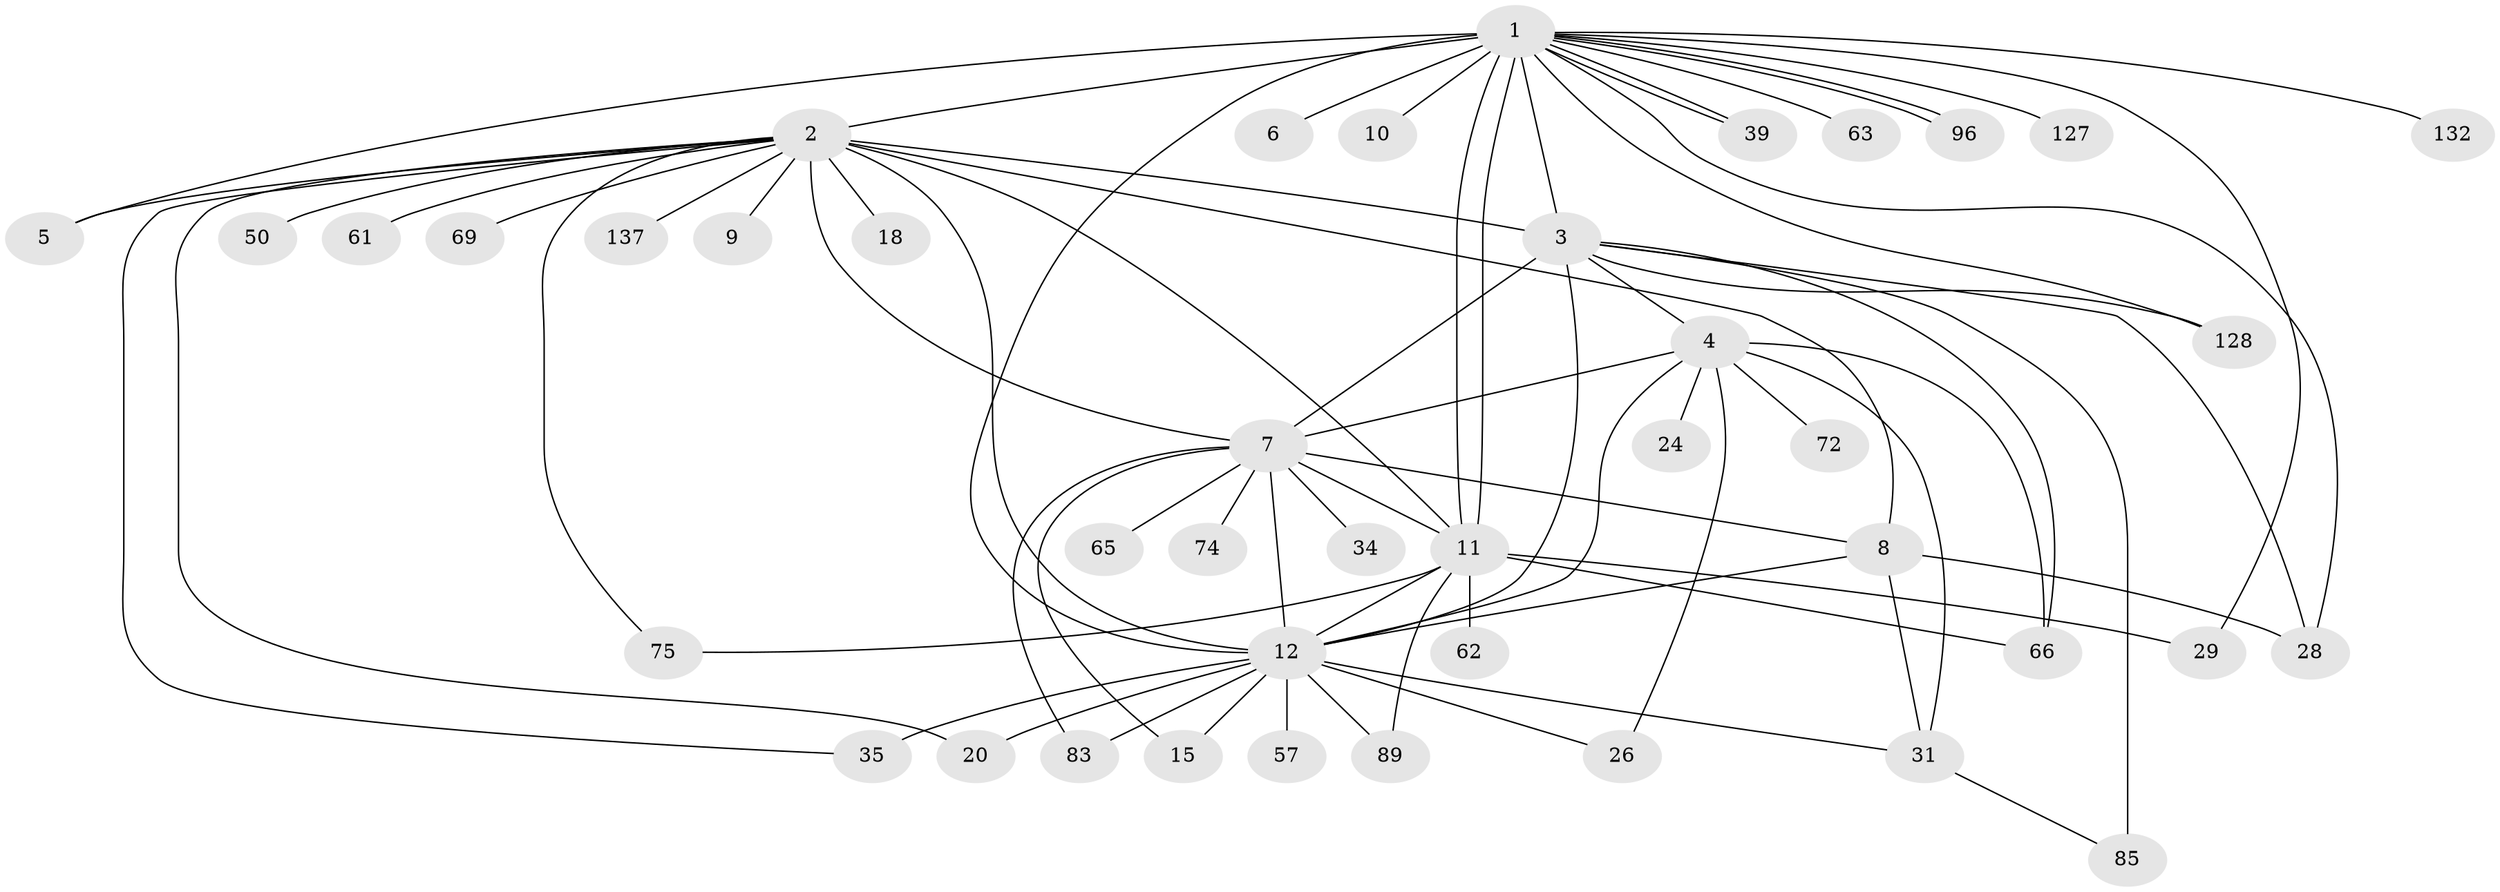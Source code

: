 // original degree distribution, {24: 0.007142857142857143, 19: 0.007142857142857143, 10: 0.007142857142857143, 3: 0.11428571428571428, 2: 0.24285714285714285, 17: 0.007142857142857143, 5: 0.03571428571428571, 8: 0.014285714285714285, 15: 0.007142857142857143, 6: 0.02857142857142857, 13: 0.007142857142857143, 4: 0.05714285714285714, 1: 0.45714285714285713, 7: 0.007142857142857143}
// Generated by graph-tools (version 1.1) at 2025/18/03/04/25 18:18:14]
// undirected, 42 vertices, 73 edges
graph export_dot {
graph [start="1"]
  node [color=gray90,style=filled];
  1;
  2;
  3 [super="+25"];
  4 [super="+13"];
  5 [super="+119"];
  6 [super="+122"];
  7 [super="+123+60+52+49+33+38"];
  8 [super="+73+100+54"];
  9 [super="+105"];
  10 [super="+30"];
  11 [super="+22+40+64+19+55"];
  12 [super="+17+21+111+125+107+114+94+91+68+16+14+76+32"];
  15;
  18;
  20 [super="+86+48"];
  24;
  26 [super="+84+59"];
  28 [super="+134"];
  29 [super="+37"];
  31 [super="+56"];
  34;
  35 [super="+43"];
  39 [super="+136"];
  50;
  57;
  61;
  62 [super="+110"];
  63;
  65;
  66;
  69;
  72;
  74;
  75;
  83 [super="+106"];
  85 [super="+113+118+133+139"];
  89;
  96 [super="+117"];
  127;
  128;
  132;
  137;
  1 -- 2;
  1 -- 3;
  1 -- 5;
  1 -- 6;
  1 -- 10;
  1 -- 11 [weight=3];
  1 -- 11;
  1 -- 12 [weight=3];
  1 -- 28;
  1 -- 29;
  1 -- 39;
  1 -- 39;
  1 -- 63;
  1 -- 96;
  1 -- 96;
  1 -- 127;
  1 -- 128;
  1 -- 132;
  2 -- 3;
  2 -- 7;
  2 -- 9;
  2 -- 18;
  2 -- 20;
  2 -- 35;
  2 -- 50;
  2 -- 61;
  2 -- 69;
  2 -- 75;
  2 -- 137;
  2 -- 11 [weight=2];
  2 -- 12 [weight=3];
  2 -- 8;
  2 -- 5;
  3 -- 4;
  3 -- 66;
  3 -- 85 [weight=2];
  3 -- 128;
  3 -- 28;
  3 -- 12 [weight=2];
  3 -- 7;
  4 -- 7;
  4 -- 66;
  4 -- 72;
  4 -- 24;
  4 -- 26;
  4 -- 12;
  4 -- 31;
  7 -- 8;
  7 -- 15;
  7 -- 34;
  7 -- 11 [weight=4];
  7 -- 12 [weight=2];
  7 -- 65;
  7 -- 83;
  7 -- 74;
  8 -- 28;
  8 -- 31;
  8 -- 12;
  11 -- 62;
  11 -- 66;
  11 -- 89;
  11 -- 75;
  11 -- 29;
  11 -- 12 [weight=2];
  12 -- 57;
  12 -- 15;
  12 -- 83;
  12 -- 35 [weight=2];
  12 -- 89;
  12 -- 26;
  12 -- 31;
  12 -- 20;
  31 -- 85;
}
